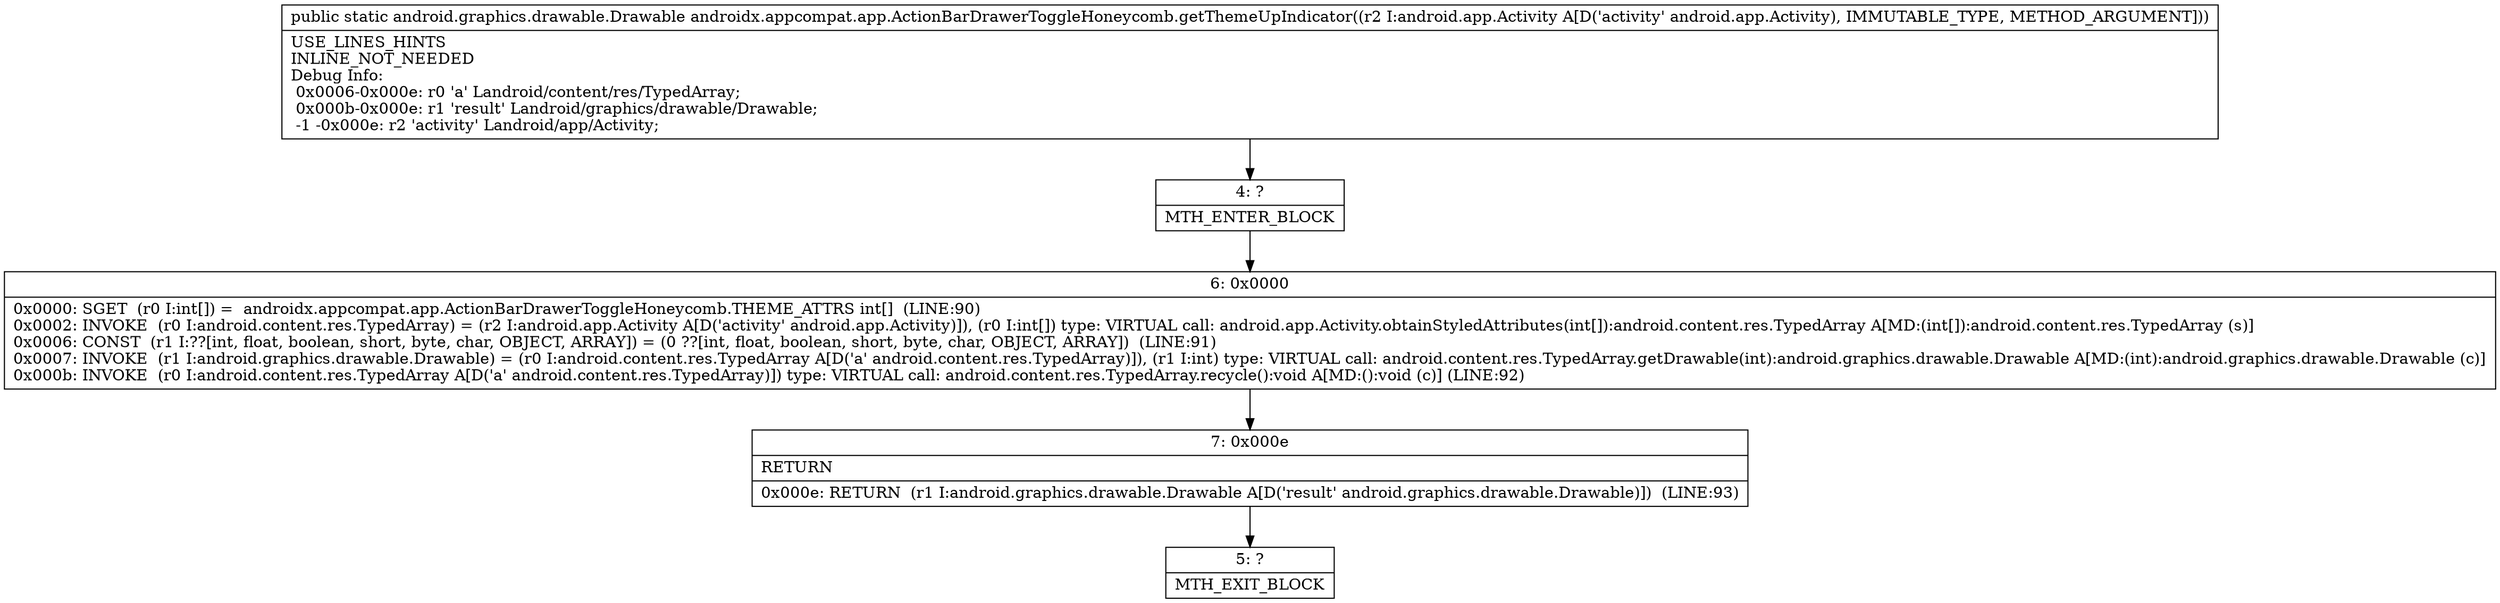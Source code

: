 digraph "CFG forandroidx.appcompat.app.ActionBarDrawerToggleHoneycomb.getThemeUpIndicator(Landroid\/app\/Activity;)Landroid\/graphics\/drawable\/Drawable;" {
Node_4 [shape=record,label="{4\:\ ?|MTH_ENTER_BLOCK\l}"];
Node_6 [shape=record,label="{6\:\ 0x0000|0x0000: SGET  (r0 I:int[]) =  androidx.appcompat.app.ActionBarDrawerToggleHoneycomb.THEME_ATTRS int[]  (LINE:90)\l0x0002: INVOKE  (r0 I:android.content.res.TypedArray) = (r2 I:android.app.Activity A[D('activity' android.app.Activity)]), (r0 I:int[]) type: VIRTUAL call: android.app.Activity.obtainStyledAttributes(int[]):android.content.res.TypedArray A[MD:(int[]):android.content.res.TypedArray (s)]\l0x0006: CONST  (r1 I:??[int, float, boolean, short, byte, char, OBJECT, ARRAY]) = (0 ??[int, float, boolean, short, byte, char, OBJECT, ARRAY])  (LINE:91)\l0x0007: INVOKE  (r1 I:android.graphics.drawable.Drawable) = (r0 I:android.content.res.TypedArray A[D('a' android.content.res.TypedArray)]), (r1 I:int) type: VIRTUAL call: android.content.res.TypedArray.getDrawable(int):android.graphics.drawable.Drawable A[MD:(int):android.graphics.drawable.Drawable (c)]\l0x000b: INVOKE  (r0 I:android.content.res.TypedArray A[D('a' android.content.res.TypedArray)]) type: VIRTUAL call: android.content.res.TypedArray.recycle():void A[MD:():void (c)] (LINE:92)\l}"];
Node_7 [shape=record,label="{7\:\ 0x000e|RETURN\l|0x000e: RETURN  (r1 I:android.graphics.drawable.Drawable A[D('result' android.graphics.drawable.Drawable)])  (LINE:93)\l}"];
Node_5 [shape=record,label="{5\:\ ?|MTH_EXIT_BLOCK\l}"];
MethodNode[shape=record,label="{public static android.graphics.drawable.Drawable androidx.appcompat.app.ActionBarDrawerToggleHoneycomb.getThemeUpIndicator((r2 I:android.app.Activity A[D('activity' android.app.Activity), IMMUTABLE_TYPE, METHOD_ARGUMENT]))  | USE_LINES_HINTS\lINLINE_NOT_NEEDED\lDebug Info:\l  0x0006\-0x000e: r0 'a' Landroid\/content\/res\/TypedArray;\l  0x000b\-0x000e: r1 'result' Landroid\/graphics\/drawable\/Drawable;\l  \-1 \-0x000e: r2 'activity' Landroid\/app\/Activity;\l}"];
MethodNode -> Node_4;Node_4 -> Node_6;
Node_6 -> Node_7;
Node_7 -> Node_5;
}

